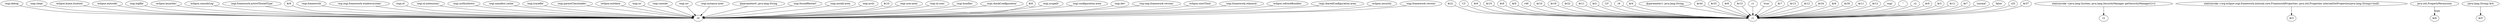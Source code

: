 digraph g {
0[label="'osgi.debug'"]
1[label="r0"]
0->1[label=""]
2[label="'osgi.clean'"]
2->1[label=""]
3[label="'eclipse.home.location'"]
3->1[label=""]
4[label="'eclipse.exitcode'"]
4->1[label=""]
5[label="$r21"]
6[label="r1"]
5->6[label=""]
7[label="'13'"]
7->6[label=""]
8[label="$r6"]
8->6[label=""]
9[label="$r10"]
9->6[label=""]
10[label="'osgi.logfile'"]
10->1[label=""]
11[label="'eclipse.launcher'"]
11->1[label=""]
12[label="'eclipse.consoleLog'"]
12->1[label=""]
13[label="'osgi.framework.activeThreadType'"]
13->1[label=""]
14[label="$r9"]
14->6[label=""]
15[label="$r9"]
15->1[label=""]
16[label="'osgi.framework'"]
16->1[label=""]
17[label="'org.osgi.framework.windowsystem'"]
17->1[label=""]
18[label="$r6"]
18->6[label=""]
19[label="r46"]
19->6[label=""]
20[label="$r10"]
20->6[label=""]
21[label="$r18"]
21->6[label=""]
22[label="staticinvoke <java.lang.System: java.lang.SecurityManager getSecurityManager()>()"]
23[label="r2"]
22->23[label=""]
24[label="$r22"]
24->6[label=""]
25[label="$r11"]
25->6[label=""]
26[label="$r2"]
26->6[label=""]
27[label="'23'"]
27->6[label=""]
28[label="r6"]
28->6[label=""]
29[label="'osgi.nl'"]
29->1[label=""]
30[label="'osgi.nl.extensions'"]
30->1[label=""]
31[label="$r4"]
31->6[label=""]
32[label="'osgi.noShutdown'"]
32->1[label=""]
33[label="'osgi.manifest.cache'"]
33->1[label=""]
34[label="'osgi.tracefile'"]
34->1[label=""]
35[label="@parameter1: java.lang.String"]
35->6[label=""]
36[label="$r44"]
36->6[label=""]
37[label="$r33"]
37->6[label=""]
38[label="'osgi.parentClassloader'"]
38->1[label=""]
39[label="staticinvoke <org.eclipse.osgi.framework.internal.core.FrameworkProperties: java.util.Properties internalGetProperties(java.lang.String)>(null)"]
40[label="$r3"]
39->40[label=""]
41[label="'eclipse.exitdata'"]
41->1[label=""]
42[label="'osgi.os'"]
42->1[label=""]
43[label="$r8"]
43->6[label=""]
44[label="'osgi.console'"]
44->1[label=""]
45[label="'osgi.ws'"]
45->1[label=""]
46[label="'osgi.instance.area'"]
46->1[label=""]
47[label="@parameter0: java.lang.String"]
47->1[label=""]
48[label="'osgi.forcedRestart'"]
48->1[label=""]
49[label="$r15"]
49->6[label=""]
50[label="r1"]
50->6[label=""]
51[label="'osgi.install.area'"]
51->1[label=""]
52[label="'osgi.arch'"]
52->1[label=""]
53[label="java.util.PropertyPermission"]
54[label="$r6"]
53->54[label="type"]
55[label="$r10"]
55->1[label=""]
56[label="'true'"]
56->6[label=""]
57[label="$r7"]
57->6[label=""]
58[label="$r13"]
58->6[label=""]
59[label="$r12"]
59->6[label=""]
60[label="'osgi.user.area'"]
60->1[label=""]
61[label="$r24"]
61->6[label=""]
62[label="$r8"]
62->6[label=""]
63[label="$r30"]
63->6[label=""]
64[label="'osgi.nl.user'"]
64->1[label=""]
65[label="'osgi.bundles'"]
65->1[label=""]
66[label="'osgi.checkConfiguration'"]
66->1[label=""]
67[label="$r6"]
67->1[label=""]
68[label="'osgi.syspath'"]
68->1[label=""]
69[label="$r11"]
69->6[label=""]
70[label="'osgi.configuration.area'"]
70->1[label=""]
71[label="'osgi.dev'"]
71->1[label=""]
72[label="$r12"]
72->6[label=""]
73[label="'osgi'"]
73->6[label=""]
74[label="'org.osgi.framework.version'"]
74->1[label=""]
75[label="''"]
75->6[label=""]
76[label="r2"]
76->6[label=""]
77[label="$r9"]
77->6[label=""]
78[label="'eclipse.startTime'"]
78->1[label=""]
79[label="'osgi.framework.relaunch'"]
79->1[label=""]
80[label="'eclipse.refreshBundles'"]
80->1[label=""]
81[label="$r3"]
81->6[label=""]
82[label="$r11"]
82->6[label=""]
83[label="$r7"]
83->6[label=""]
84[label="'osgi.sharedConfiguration.area'"]
84->1[label=""]
85[label="'normal'"]
85->6[label=""]
86[label="'eclipse.security'"]
86->1[label=""]
87[label="(java.lang.String) $r4"]
88[label="$r5"]
87->88[label=""]
89[label="'false'"]
89->6[label=""]
90[label="r25"]
90->6[label=""]
91[label="'osgi.framework.version'"]
91->1[label=""]
92[label="$r37"]
92->6[label=""]
}